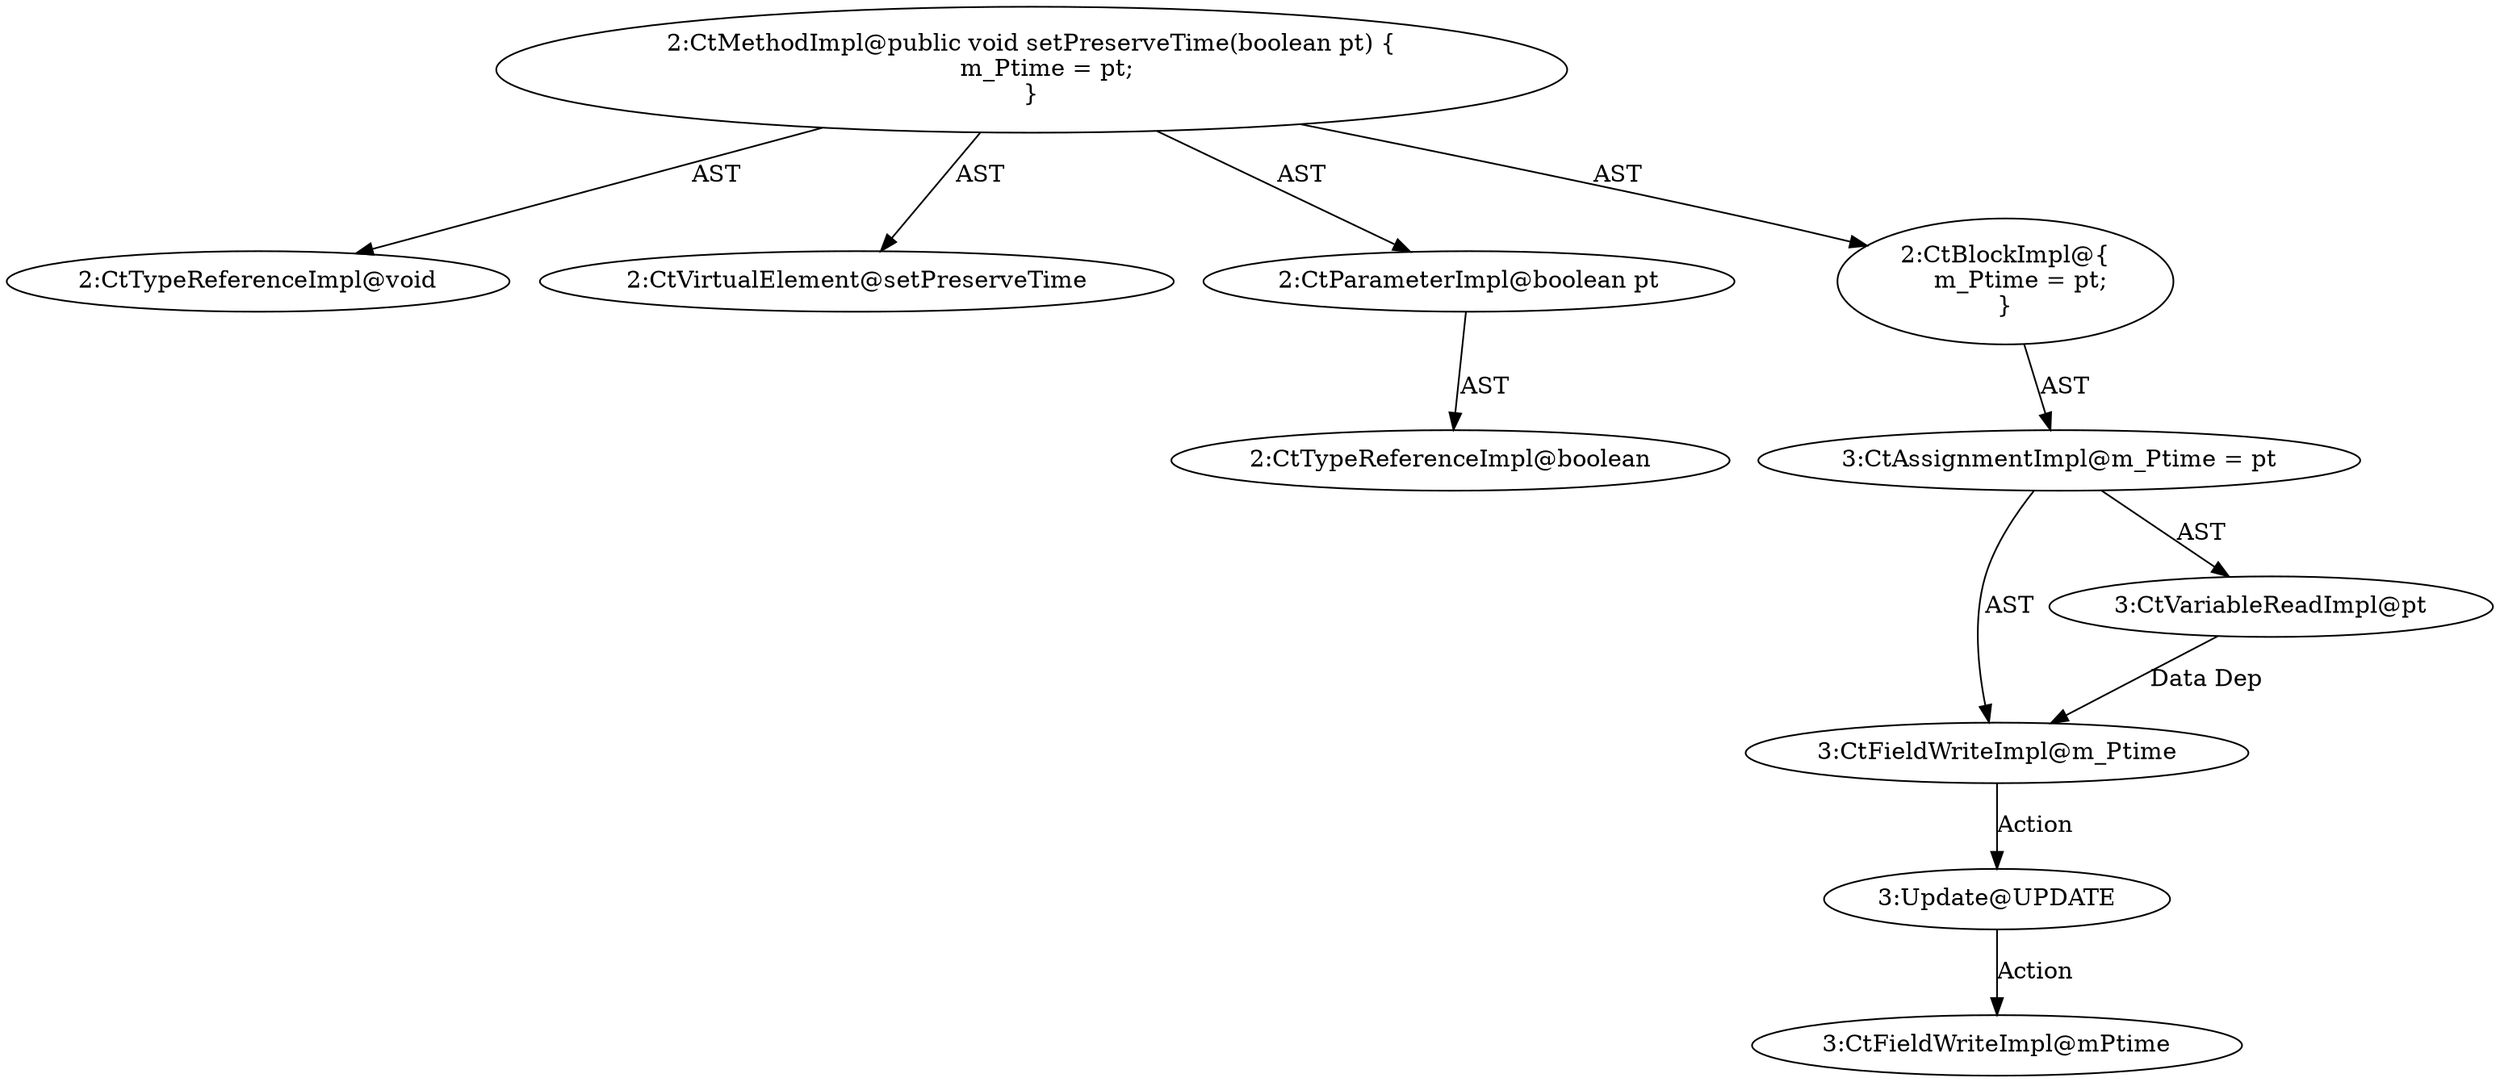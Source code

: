 digraph "setPreserveTime#?,boolean" {
0 [label="2:CtTypeReferenceImpl@void" shape=ellipse]
1 [label="2:CtVirtualElement@setPreserveTime" shape=ellipse]
2 [label="2:CtParameterImpl@boolean pt" shape=ellipse]
3 [label="2:CtTypeReferenceImpl@boolean" shape=ellipse]
4 [label="3:CtFieldWriteImpl@m_Ptime" shape=ellipse]
5 [label="3:CtVariableReadImpl@pt" shape=ellipse]
6 [label="3:CtAssignmentImpl@m_Ptime = pt" shape=ellipse]
7 [label="2:CtBlockImpl@\{
    m_Ptime = pt;
\}" shape=ellipse]
8 [label="2:CtMethodImpl@public void setPreserveTime(boolean pt) \{
    m_Ptime = pt;
\}" shape=ellipse]
9 [label="3:Update@UPDATE" shape=ellipse]
10 [label="3:CtFieldWriteImpl@mPtime" shape=ellipse]
2 -> 3 [label="AST"];
4 -> 9 [label="Action"];
5 -> 4 [label="Data Dep"];
6 -> 4 [label="AST"];
6 -> 5 [label="AST"];
7 -> 6 [label="AST"];
8 -> 1 [label="AST"];
8 -> 0 [label="AST"];
8 -> 2 [label="AST"];
8 -> 7 [label="AST"];
9 -> 10 [label="Action"];
}